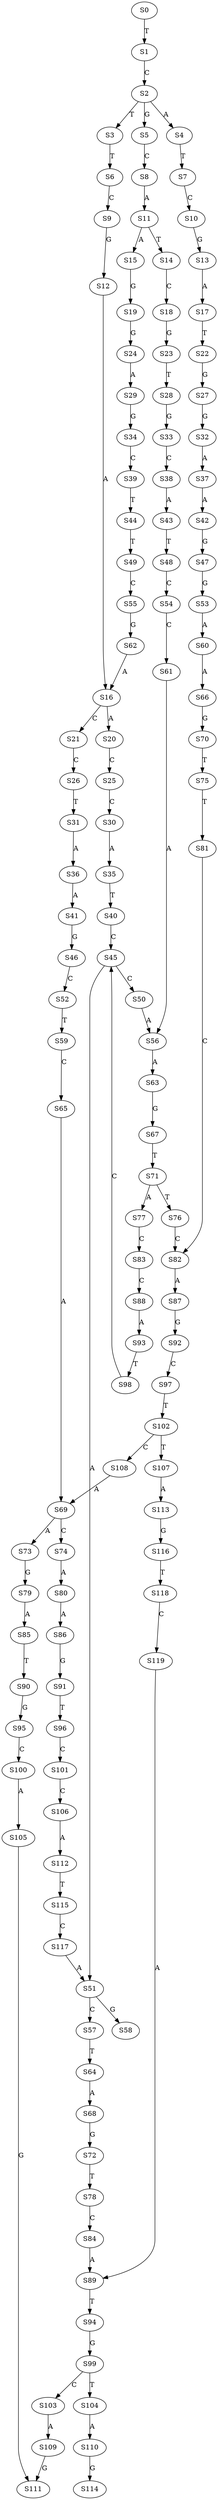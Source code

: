 strict digraph  {
	S0 -> S1 [ label = T ];
	S1 -> S2 [ label = C ];
	S2 -> S3 [ label = T ];
	S2 -> S4 [ label = A ];
	S2 -> S5 [ label = G ];
	S3 -> S6 [ label = T ];
	S4 -> S7 [ label = T ];
	S5 -> S8 [ label = C ];
	S6 -> S9 [ label = C ];
	S7 -> S10 [ label = C ];
	S8 -> S11 [ label = A ];
	S9 -> S12 [ label = G ];
	S10 -> S13 [ label = G ];
	S11 -> S14 [ label = T ];
	S11 -> S15 [ label = A ];
	S12 -> S16 [ label = A ];
	S13 -> S17 [ label = A ];
	S14 -> S18 [ label = C ];
	S15 -> S19 [ label = G ];
	S16 -> S20 [ label = A ];
	S16 -> S21 [ label = C ];
	S17 -> S22 [ label = T ];
	S18 -> S23 [ label = G ];
	S19 -> S24 [ label = G ];
	S20 -> S25 [ label = C ];
	S21 -> S26 [ label = C ];
	S22 -> S27 [ label = G ];
	S23 -> S28 [ label = T ];
	S24 -> S29 [ label = A ];
	S25 -> S30 [ label = C ];
	S26 -> S31 [ label = T ];
	S27 -> S32 [ label = G ];
	S28 -> S33 [ label = G ];
	S29 -> S34 [ label = G ];
	S30 -> S35 [ label = A ];
	S31 -> S36 [ label = A ];
	S32 -> S37 [ label = A ];
	S33 -> S38 [ label = C ];
	S34 -> S39 [ label = C ];
	S35 -> S40 [ label = T ];
	S36 -> S41 [ label = A ];
	S37 -> S42 [ label = A ];
	S38 -> S43 [ label = A ];
	S39 -> S44 [ label = T ];
	S40 -> S45 [ label = C ];
	S41 -> S46 [ label = G ];
	S42 -> S47 [ label = G ];
	S43 -> S48 [ label = T ];
	S44 -> S49 [ label = T ];
	S45 -> S50 [ label = C ];
	S45 -> S51 [ label = A ];
	S46 -> S52 [ label = C ];
	S47 -> S53 [ label = G ];
	S48 -> S54 [ label = C ];
	S49 -> S55 [ label = C ];
	S50 -> S56 [ label = A ];
	S51 -> S57 [ label = C ];
	S51 -> S58 [ label = G ];
	S52 -> S59 [ label = T ];
	S53 -> S60 [ label = A ];
	S54 -> S61 [ label = C ];
	S55 -> S62 [ label = G ];
	S56 -> S63 [ label = A ];
	S57 -> S64 [ label = T ];
	S59 -> S65 [ label = C ];
	S60 -> S66 [ label = A ];
	S61 -> S56 [ label = A ];
	S62 -> S16 [ label = A ];
	S63 -> S67 [ label = G ];
	S64 -> S68 [ label = A ];
	S65 -> S69 [ label = A ];
	S66 -> S70 [ label = G ];
	S67 -> S71 [ label = T ];
	S68 -> S72 [ label = G ];
	S69 -> S73 [ label = A ];
	S69 -> S74 [ label = C ];
	S70 -> S75 [ label = T ];
	S71 -> S76 [ label = T ];
	S71 -> S77 [ label = A ];
	S72 -> S78 [ label = T ];
	S73 -> S79 [ label = G ];
	S74 -> S80 [ label = A ];
	S75 -> S81 [ label = T ];
	S76 -> S82 [ label = C ];
	S77 -> S83 [ label = C ];
	S78 -> S84 [ label = C ];
	S79 -> S85 [ label = A ];
	S80 -> S86 [ label = A ];
	S81 -> S82 [ label = C ];
	S82 -> S87 [ label = A ];
	S83 -> S88 [ label = C ];
	S84 -> S89 [ label = A ];
	S85 -> S90 [ label = T ];
	S86 -> S91 [ label = G ];
	S87 -> S92 [ label = G ];
	S88 -> S93 [ label = A ];
	S89 -> S94 [ label = T ];
	S90 -> S95 [ label = G ];
	S91 -> S96 [ label = T ];
	S92 -> S97 [ label = C ];
	S93 -> S98 [ label = T ];
	S94 -> S99 [ label = G ];
	S95 -> S100 [ label = C ];
	S96 -> S101 [ label = C ];
	S97 -> S102 [ label = T ];
	S98 -> S45 [ label = C ];
	S99 -> S103 [ label = C ];
	S99 -> S104 [ label = T ];
	S100 -> S105 [ label = A ];
	S101 -> S106 [ label = C ];
	S102 -> S107 [ label = T ];
	S102 -> S108 [ label = C ];
	S103 -> S109 [ label = A ];
	S104 -> S110 [ label = A ];
	S105 -> S111 [ label = G ];
	S106 -> S112 [ label = A ];
	S107 -> S113 [ label = A ];
	S108 -> S69 [ label = A ];
	S109 -> S111 [ label = G ];
	S110 -> S114 [ label = G ];
	S112 -> S115 [ label = T ];
	S113 -> S116 [ label = G ];
	S115 -> S117 [ label = C ];
	S116 -> S118 [ label = T ];
	S117 -> S51 [ label = A ];
	S118 -> S119 [ label = C ];
	S119 -> S89 [ label = A ];
}
